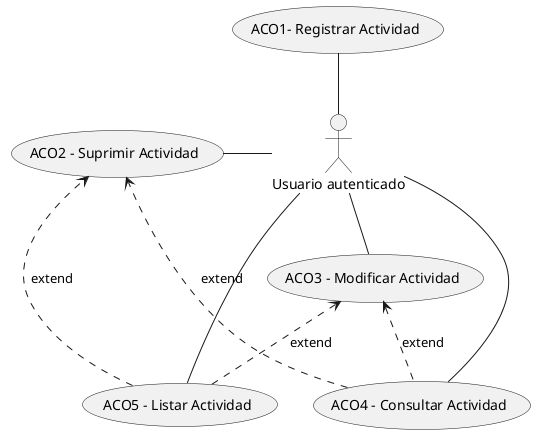 @startuml

/'CASOS DE USO'/
(ACO1- Registrar Actividad) as ACO1
(ACO2 - Suprimir Actividad) as ACO2
(ACO3 - Modificar Actividad) as ACO3
(ACO4 - Consultar Actividad) as ACO4
(ACO5 - Listar Actividad) as ACO5

/'ACTORES'/
:Usuario autenticado: as Act1

/'RELACIONES'/
Act1 -up- ACO1
Act1 -l- ACO2
Act1 -- ACO3
Act1 -r- ACO4
Act1 -- ACO5

ACO4 ..> ACO2 : extend
ACO3 <.. ACO4 : extend
ACO5 ..> ACO2 : extend
ACO3 <.. ACO5 : extend

@enduml
